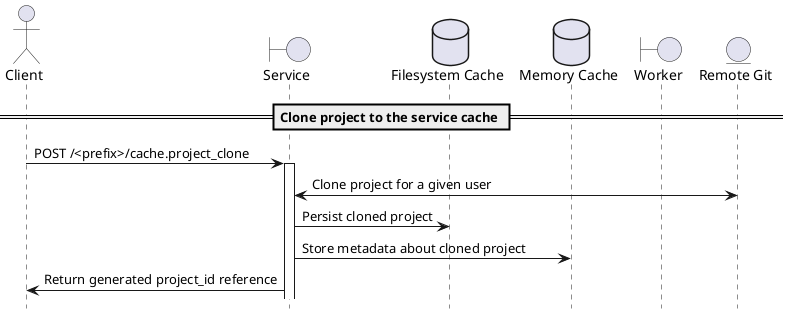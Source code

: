     @startuml
    hide footbox
    skinparam shadowing false

    actor Client
    boundary Service
    database "Filesystem Cache" as Filesystem
    database "Memory Cache" as Cache
    boundary Worker
    entity "Remote Git" as Git

    == Clone project to the service cache ==
    Client->Service: POST /<prefix>/cache.project_clone
    activate Service
    Service<->Git: Clone project for a given user
    Service->Filesystem: Persist cloned project
    Service->Cache: Store metadata about cloned project
    Service->Client: Return generated project_id reference

    @enduml
